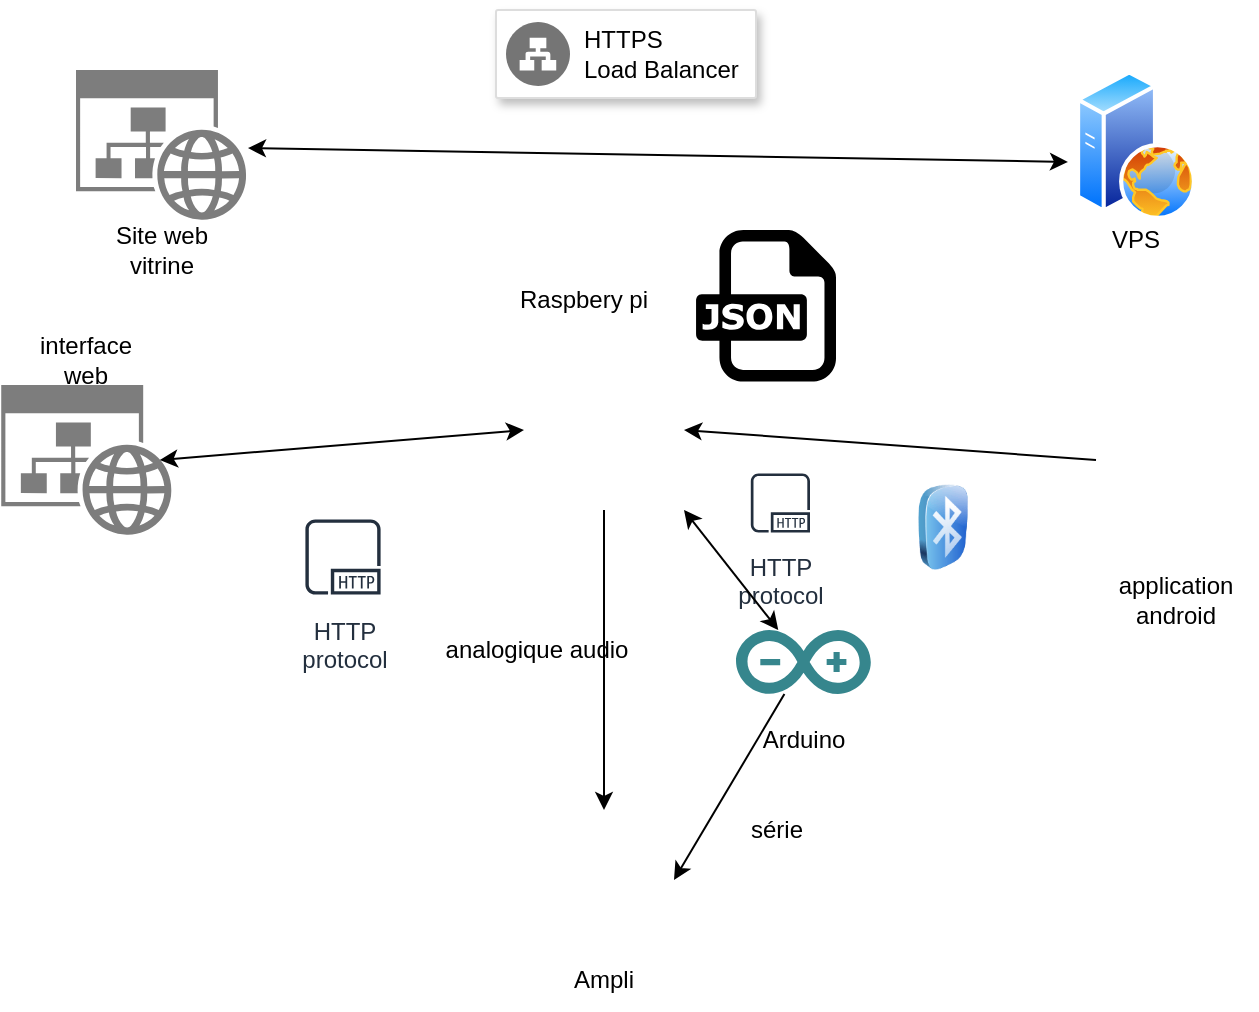 <mxfile version="15.9.4" type="device"><diagram id="ojrI9sNC-19SHQx3Z9b1" name="Page-1"><mxGraphModel dx="1038" dy="-641" grid="1" gridSize="10" guides="1" tooltips="1" connect="1" arrows="1" fold="1" page="1" pageScale="1" pageWidth="827" pageHeight="1169" math="0" shadow="0"><root><mxCell id="0"/><mxCell id="1" parent="0"/><mxCell id="7Ec1_xB0QXu3VKuR0h8p-1" value="" style="shape=image;html=1;verticalAlign=top;verticalLabelPosition=bottom;labelBackgroundColor=#ffffff;imageAspect=0;aspect=fixed;image=https://cdn0.iconfinder.com/data/icons/font-awesome-brands-vol-2/512/raspberry-pi-128.png" parent="1" vertex="1"><mxGeometry x="344" y="1520" width="80" height="80" as="geometry"/></mxCell><mxCell id="7Ec1_xB0QXu3VKuR0h8p-2" value="Raspbery pi" style="text;html=1;strokeColor=none;fillColor=none;align=center;verticalAlign=middle;whiteSpace=wrap;rounded=0;" parent="1" vertex="1"><mxGeometry x="326" y="1480" width="96" height="30" as="geometry"/></mxCell><mxCell id="7Ec1_xB0QXu3VKuR0h8p-3" value="" style="aspect=fixed;perimeter=ellipsePerimeter;html=1;align=center;shadow=0;dashed=0;spacingTop=3;image;image=img/lib/active_directory/web_server.svg;" parent="1" vertex="1"><mxGeometry x="620" y="1380" width="60" height="75" as="geometry"/></mxCell><mxCell id="7Ec1_xB0QXu3VKuR0h8p-4" value="Site web vitrine" style="text;html=1;strokeColor=none;fillColor=none;align=center;verticalAlign=middle;whiteSpace=wrap;rounded=0;" parent="1" vertex="1"><mxGeometry x="132.62" y="1455" width="60" height="30" as="geometry"/></mxCell><mxCell id="7Ec1_xB0QXu3VKuR0h8p-5" value="VPS" style="text;html=1;strokeColor=none;fillColor=none;align=center;verticalAlign=middle;whiteSpace=wrap;rounded=0;" parent="1" vertex="1"><mxGeometry x="620" y="1450" width="60" height="30" as="geometry"/></mxCell><mxCell id="7Ec1_xB0QXu3VKuR0h8p-6" value="" style="sketch=0;aspect=fixed;pointerEvents=1;shadow=0;dashed=0;html=1;strokeColor=none;labelPosition=center;verticalLabelPosition=bottom;verticalAlign=top;align=center;shape=mxgraph.mscae.enterprise.website_generic;fillColor=#7D7D7D;" parent="1" vertex="1"><mxGeometry x="120.0" y="1380" width="85.23" height="75" as="geometry"/></mxCell><mxCell id="7Ec1_xB0QXu3VKuR0h8p-8" value="" style="dashed=0;outlineConnect=0;html=1;align=center;labelPosition=center;verticalLabelPosition=bottom;verticalAlign=top;shape=mxgraph.weblogos.arduino;fillColor=#36868D;strokeColor=none" parent="1" vertex="1"><mxGeometry x="450" y="1660" width="67.4" height="32" as="geometry"/></mxCell><mxCell id="7Ec1_xB0QXu3VKuR0h8p-9" value="" style="shape=image;html=1;verticalAlign=top;verticalLabelPosition=bottom;labelBackgroundColor=#ffffff;imageAspect=0;aspect=fixed;image=https://cdn4.iconfinder.com/data/icons/essential-app-2/16/volume-sound-speaker-lound-128.png" parent="1" vertex="1"><mxGeometry x="349" y="1750" width="70" height="70" as="geometry"/></mxCell><mxCell id="7Ec1_xB0QXu3VKuR0h8p-13" value="" style="sketch=0;aspect=fixed;pointerEvents=1;shadow=0;dashed=0;html=1;strokeColor=none;labelPosition=center;verticalLabelPosition=bottom;verticalAlign=top;align=center;shape=mxgraph.mscae.enterprise.website_generic;fillColor=#7D7D7D;" parent="1" vertex="1"><mxGeometry x="82.62" y="1537.5" width="85.23" height="75" as="geometry"/></mxCell><mxCell id="7Ec1_xB0QXu3VKuR0h8p-14" value="interface web" style="text;html=1;strokeColor=none;fillColor=none;align=center;verticalAlign=middle;whiteSpace=wrap;rounded=0;" parent="1" vertex="1"><mxGeometry x="95.24" y="1510" width="60" height="30" as="geometry"/></mxCell><mxCell id="7Ec1_xB0QXu3VKuR0h8p-16" value="" style="shape=image;html=1;verticalAlign=top;verticalLabelPosition=bottom;labelBackgroundColor=#ffffff;imageAspect=0;aspect=fixed;image=https://cdn4.iconfinder.com/data/icons/social-media-2146/512/28_social-128.png" parent="1" vertex="1"><mxGeometry x="630" y="1535" width="80" height="80" as="geometry"/></mxCell><mxCell id="7Ec1_xB0QXu3VKuR0h8p-17" value="application android" style="text;html=1;strokeColor=none;fillColor=none;align=center;verticalAlign=middle;whiteSpace=wrap;rounded=0;" parent="1" vertex="1"><mxGeometry x="640" y="1630" width="60" height="30" as="geometry"/></mxCell><mxCell id="7Ec1_xB0QXu3VKuR0h8p-19" value="Arduino" style="text;html=1;strokeColor=none;fillColor=none;align=center;verticalAlign=middle;whiteSpace=wrap;rounded=0;" parent="1" vertex="1"><mxGeometry x="453.7" y="1700" width="60" height="30" as="geometry"/></mxCell><mxCell id="7Ec1_xB0QXu3VKuR0h8p-20" value="Ampli" style="text;html=1;strokeColor=none;fillColor=none;align=center;verticalAlign=middle;whiteSpace=wrap;rounded=0;" parent="1" vertex="1"><mxGeometry x="354" y="1820" width="60" height="30" as="geometry"/></mxCell><mxCell id="WGTzdVK7waSxiNbH_RBq-1" value="" style="dashed=0;outlineConnect=0;html=1;align=center;labelPosition=center;verticalLabelPosition=bottom;verticalAlign=top;shape=mxgraph.weblogos.json" parent="1" vertex="1"><mxGeometry x="430" y="1460" width="70" height="75.8" as="geometry"/></mxCell><mxCell id="WGTzdVK7waSxiNbH_RBq-3" value="" style="strokeColor=#dddddd;shadow=1;strokeWidth=1;rounded=1;absoluteArcSize=1;arcSize=2;" parent="1" vertex="1"><mxGeometry x="330" y="1350" width="130" height="44" as="geometry"/></mxCell><mxCell id="WGTzdVK7waSxiNbH_RBq-4" value="HTTPS&#xA;Load Balancer" style="sketch=0;dashed=0;connectable=0;html=1;fillColor=#757575;strokeColor=none;shape=mxgraph.gcp2.network_load_balancer;part=1;labelPosition=right;verticalLabelPosition=middle;align=left;verticalAlign=middle;spacingLeft=5;fontSize=12;" parent="WGTzdVK7waSxiNbH_RBq-3" vertex="1"><mxGeometry y="0.5" width="32" height="32" relative="1" as="geometry"><mxPoint x="5" y="-16" as="offset"/></mxGeometry></mxCell><mxCell id="WGTzdVK7waSxiNbH_RBq-6" value="" style="image;html=1;image=img/lib/clip_art/general/Bluetooth_128x128.png" parent="1" vertex="1"><mxGeometry x="530" y="1587" width="47" height="43" as="geometry"/></mxCell><mxCell id="WGTzdVK7waSxiNbH_RBq-7" value="HTTP&#xA;protocol" style="sketch=0;outlineConnect=0;fontColor=#232F3E;gradientColor=none;strokeColor=#232F3E;fillColor=#ffffff;dashed=0;verticalLabelPosition=bottom;verticalAlign=top;align=center;html=1;fontSize=12;fontStyle=0;aspect=fixed;shape=mxgraph.aws4.resourceIcon;resIcon=mxgraph.aws4.http_protocol;" parent="1" vertex="1"><mxGeometry x="230" y="1600" width="47" height="47" as="geometry"/></mxCell><mxCell id="WGTzdVK7waSxiNbH_RBq-9" value="analogique audio" style="text;html=1;align=center;verticalAlign=middle;resizable=0;points=[];autosize=1;strokeColor=none;fillColor=none;" parent="1" vertex="1"><mxGeometry x="300" y="1660" width="100" height="20" as="geometry"/></mxCell><mxCell id="WGTzdVK7waSxiNbH_RBq-10" value="série" style="text;html=1;align=center;verticalAlign=middle;resizable=0;points=[];autosize=1;strokeColor=none;fillColor=none;" parent="1" vertex="1"><mxGeometry x="450" y="1750" width="40" height="20" as="geometry"/></mxCell><mxCell id="WGTzdVK7waSxiNbH_RBq-11" value="HTTP&#xA;protocol" style="sketch=0;outlineConnect=0;fontColor=#232F3E;gradientColor=none;strokeColor=#232F3E;fillColor=#ffffff;dashed=0;verticalLabelPosition=bottom;verticalAlign=top;align=center;html=1;fontSize=12;fontStyle=0;aspect=fixed;shape=mxgraph.aws4.resourceIcon;resIcon=mxgraph.aws4.http_protocol;" parent="1" vertex="1"><mxGeometry x="453.7" y="1578" width="37" height="37" as="geometry"/></mxCell><mxCell id="WGTzdVK7waSxiNbH_RBq-12" value="" style="endArrow=classic;startArrow=classic;html=1;rounded=0;shadow=0;sketch=0;exitX=0.93;exitY=0.5;exitDx=0;exitDy=0;exitPerimeter=0;entryX=0;entryY=0.5;entryDx=0;entryDy=0;" parent="1" source="7Ec1_xB0QXu3VKuR0h8p-13" target="7Ec1_xB0QXu3VKuR0h8p-1" edge="1"><mxGeometry width="50" height="50" relative="1" as="geometry"><mxPoint x="220" y="1587.5" as="sourcePoint"/><mxPoint x="270" y="1537.5" as="targetPoint"/></mxGeometry></mxCell><mxCell id="WGTzdVK7waSxiNbH_RBq-13" value="" style="endArrow=classic;html=1;rounded=0;shadow=0;sketch=0;entryX=1;entryY=0.5;entryDx=0;entryDy=0;exitX=0;exitY=0.5;exitDx=0;exitDy=0;" parent="1" source="7Ec1_xB0QXu3VKuR0h8p-16" target="7Ec1_xB0QXu3VKuR0h8p-1" edge="1"><mxGeometry width="50" height="50" relative="1" as="geometry"><mxPoint x="590" y="1730" as="sourcePoint"/><mxPoint x="640" y="1680" as="targetPoint"/></mxGeometry></mxCell><mxCell id="WGTzdVK7waSxiNbH_RBq-14" value="" style="endArrow=classic;html=1;rounded=0;shadow=0;sketch=0;entryX=0.5;entryY=0;entryDx=0;entryDy=0;exitX=0.5;exitY=1;exitDx=0;exitDy=0;" parent="1" source="7Ec1_xB0QXu3VKuR0h8p-1" target="7Ec1_xB0QXu3VKuR0h8p-9" edge="1"><mxGeometry width="50" height="50" relative="1" as="geometry"><mxPoint x="150" y="1780" as="sourcePoint"/><mxPoint x="200" y="1730" as="targetPoint"/></mxGeometry></mxCell><mxCell id="WGTzdVK7waSxiNbH_RBq-15" value="" style="endArrow=classic;startArrow=classic;html=1;rounded=0;shadow=0;sketch=0;exitX=1.009;exitY=0.52;exitDx=0;exitDy=0;exitPerimeter=0;entryX=-0.067;entryY=0.613;entryDx=0;entryDy=0;entryPerimeter=0;" parent="1" source="7Ec1_xB0QXu3VKuR0h8p-6" target="7Ec1_xB0QXu3VKuR0h8p-3" edge="1"><mxGeometry width="50" height="50" relative="1" as="geometry"><mxPoint x="380" y="1450" as="sourcePoint"/><mxPoint x="430" y="1400" as="targetPoint"/></mxGeometry></mxCell><mxCell id="WGTzdVK7waSxiNbH_RBq-16" value="" style="endArrow=classic;html=1;rounded=0;shadow=0;sketch=0;entryX=1;entryY=0.5;entryDx=0;entryDy=0;" parent="1" source="7Ec1_xB0QXu3VKuR0h8p-8" target="7Ec1_xB0QXu3VKuR0h8p-9" edge="1"><mxGeometry width="50" height="50" relative="1" as="geometry"><mxPoint x="130" y="1770" as="sourcePoint"/><mxPoint x="180" y="1720" as="targetPoint"/></mxGeometry></mxCell><mxCell id="WGTzdVK7waSxiNbH_RBq-18" value="" style="endArrow=classic;startArrow=classic;html=1;rounded=0;shadow=0;sketch=0;entryX=1;entryY=1;entryDx=0;entryDy=0;" parent="1" source="7Ec1_xB0QXu3VKuR0h8p-8" target="7Ec1_xB0QXu3VKuR0h8p-1" edge="1"><mxGeometry width="50" height="50" relative="1" as="geometry"><mxPoint x="620" y="1740" as="sourcePoint"/><mxPoint x="670" y="1690" as="targetPoint"/></mxGeometry></mxCell></root></mxGraphModel></diagram></mxfile>